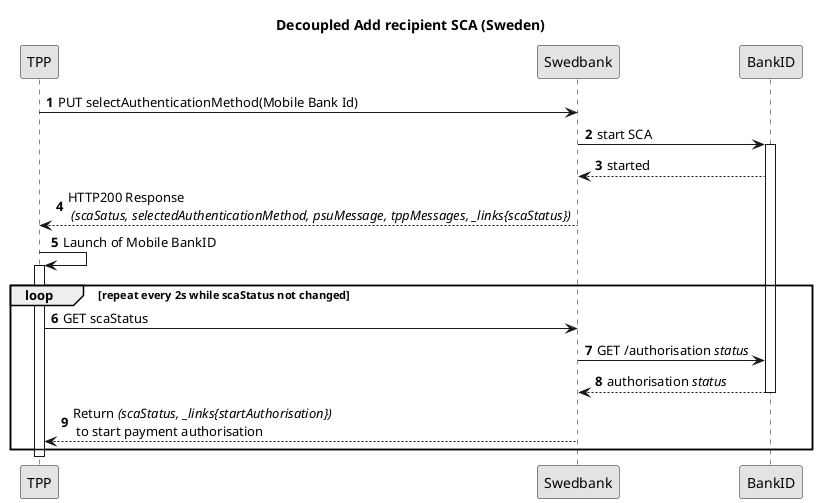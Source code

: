 'wiki page: https://wiki.swedbank.net/display/OBAPIM/Decoupled+Sequence+Diagram#DecoupledSequenceDiagram-Decoupled%22Addrecipient%22SCASEsequencediagram(forpublicdocumenation)

@startuml decoupled-add-recipient-se-sd

title Decoupled Add recipient SCA (Sweden)
skinparam monochrome true
skinparam shadowing false

autonumber
TPP -> Swedbank : PUT selectAuthenticationMethod(Mobile Bank Id)

Swedbank -> BankID ++ : start SCA
Swedbank <-- BankID : started

TPP <-- Swedbank : HTTP200 Response \n //(scaSatus, selectedAuthenticationMethod, psuMessage, tppMessages, _links{scaStatus})//
TPP -> TPP ++: Launch of Mobile BankID

loop repeat every 2s while scaStatus not changed
	TPP -> Swedbank : GET scaStatus
	Swedbank -> BankID : GET /authorisation //status//
	BankID --> Swedbank : authorisation //status//
	deactivate BankID
	TPP <-- Swedbank : Return //(scaStatus, _links{startAuthorisation})// \n to start payment authorisation
end loop

deactivate TPP

@enduml